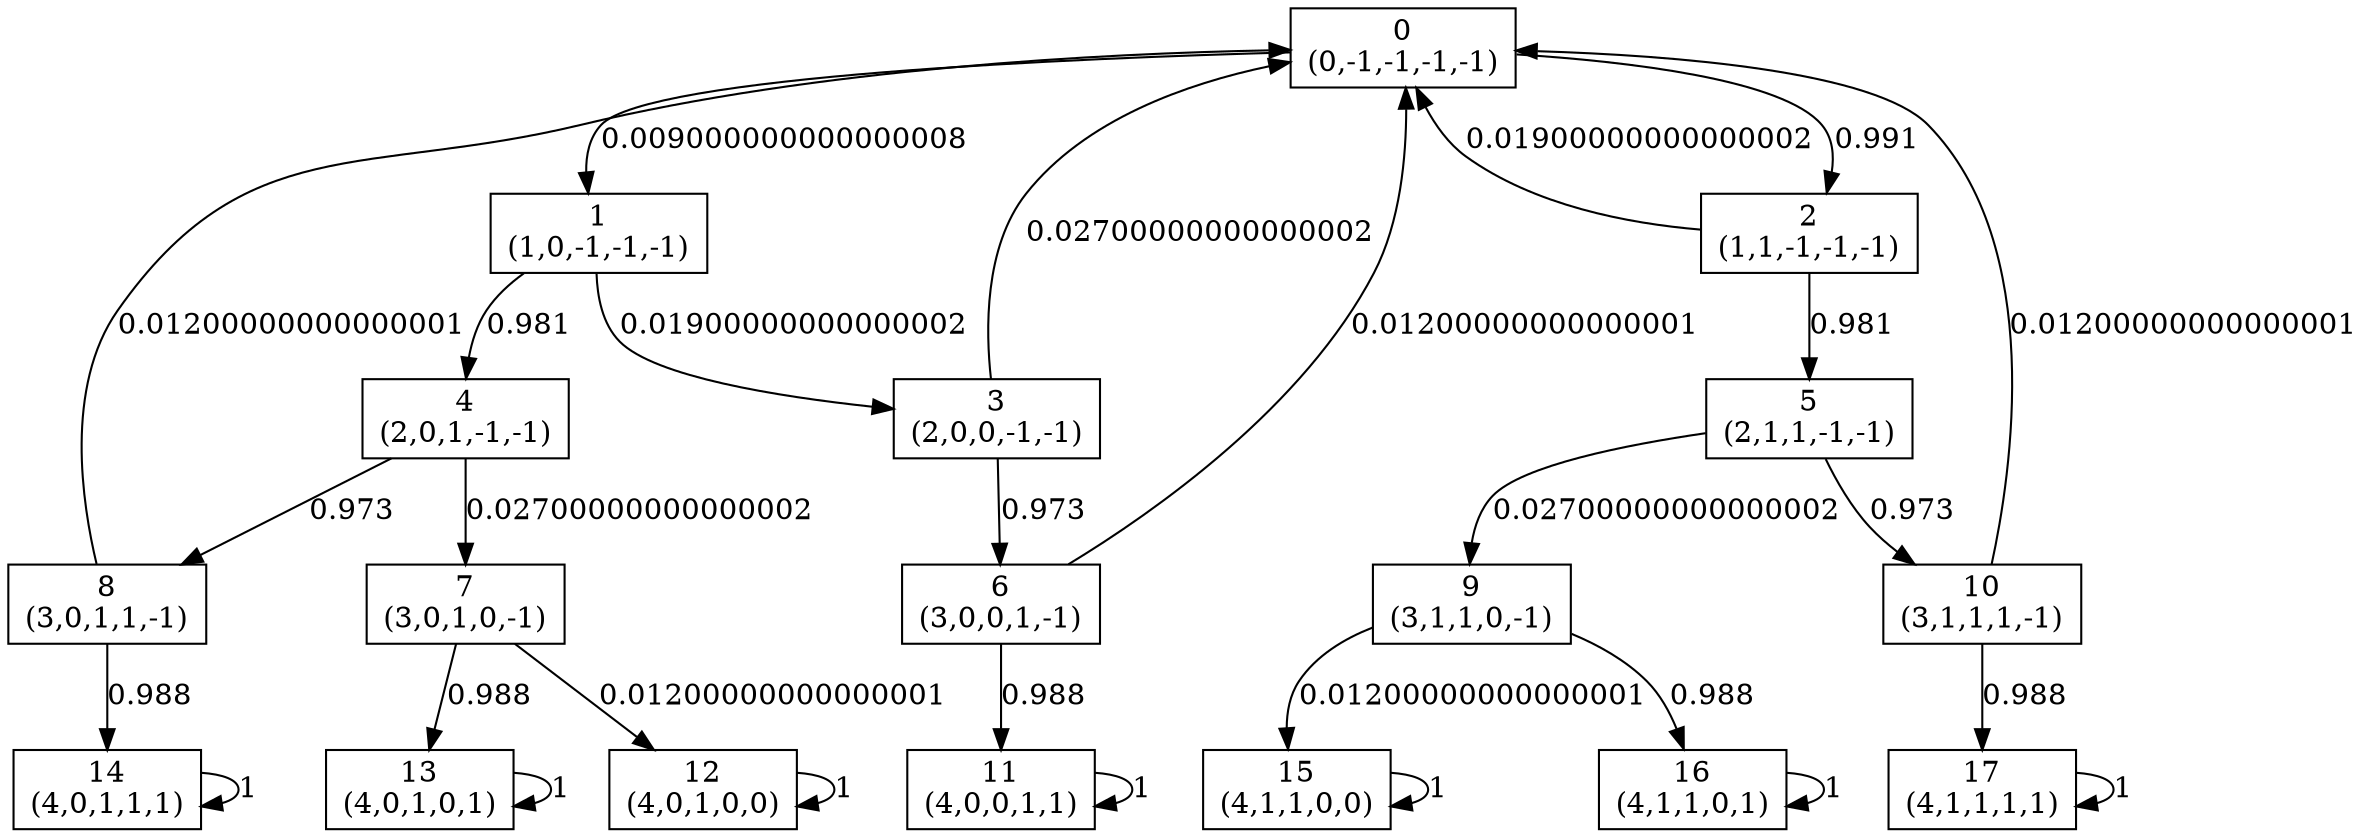 digraph P {
node [shape=box];
0 -> 1 [ label="0.009000000000000008" ];
0 -> 2 [ label="0.991" ];
1 -> 3 [ label="0.01900000000000002" ];
1 -> 4 [ label="0.981" ];
2 -> 0 [ label="0.01900000000000002" ];
2 -> 5 [ label="0.981" ];
3 -> 0 [ label="0.02700000000000002" ];
3 -> 6 [ label="0.973" ];
4 -> 7 [ label="0.02700000000000002" ];
4 -> 8 [ label="0.973" ];
5 -> 9 [ label="0.02700000000000002" ];
5 -> 10 [ label="0.973" ];
6 -> 0 [ label="0.01200000000000001" ];
6 -> 11 [ label="0.988" ];
7 -> 12 [ label="0.01200000000000001" ];
7 -> 13 [ label="0.988" ];
8 -> 0 [ label="0.01200000000000001" ];
8 -> 14 [ label="0.988" ];
9 -> 15 [ label="0.01200000000000001" ];
9 -> 16 [ label="0.988" ];
10 -> 0 [ label="0.01200000000000001" ];
10 -> 17 [ label="0.988" ];
11 -> 11 [ label="1" ];
12 -> 12 [ label="1" ];
13 -> 13 [ label="1" ];
14 -> 14 [ label="1" ];
15 -> 15 [ label="1" ];
16 -> 16 [ label="1" ];
17 -> 17 [ label="1" ];
0 [label="0\n(0,-1,-1,-1,-1)"];
1 [label="1\n(1,0,-1,-1,-1)"];
2 [label="2\n(1,1,-1,-1,-1)"];
3 [label="3\n(2,0,0,-1,-1)"];
4 [label="4\n(2,0,1,-1,-1)"];
5 [label="5\n(2,1,1,-1,-1)"];
6 [label="6\n(3,0,0,1,-1)"];
7 [label="7\n(3,0,1,0,-1)"];
8 [label="8\n(3,0,1,1,-1)"];
9 [label="9\n(3,1,1,0,-1)"];
10 [label="10\n(3,1,1,1,-1)"];
11 [label="11\n(4,0,0,1,1)"];
12 [label="12\n(4,0,1,0,0)"];
13 [label="13\n(4,0,1,0,1)"];
14 [label="14\n(4,0,1,1,1)"];
15 [label="15\n(4,1,1,0,0)"];
16 [label="16\n(4,1,1,0,1)"];
17 [label="17\n(4,1,1,1,1)"];
}
